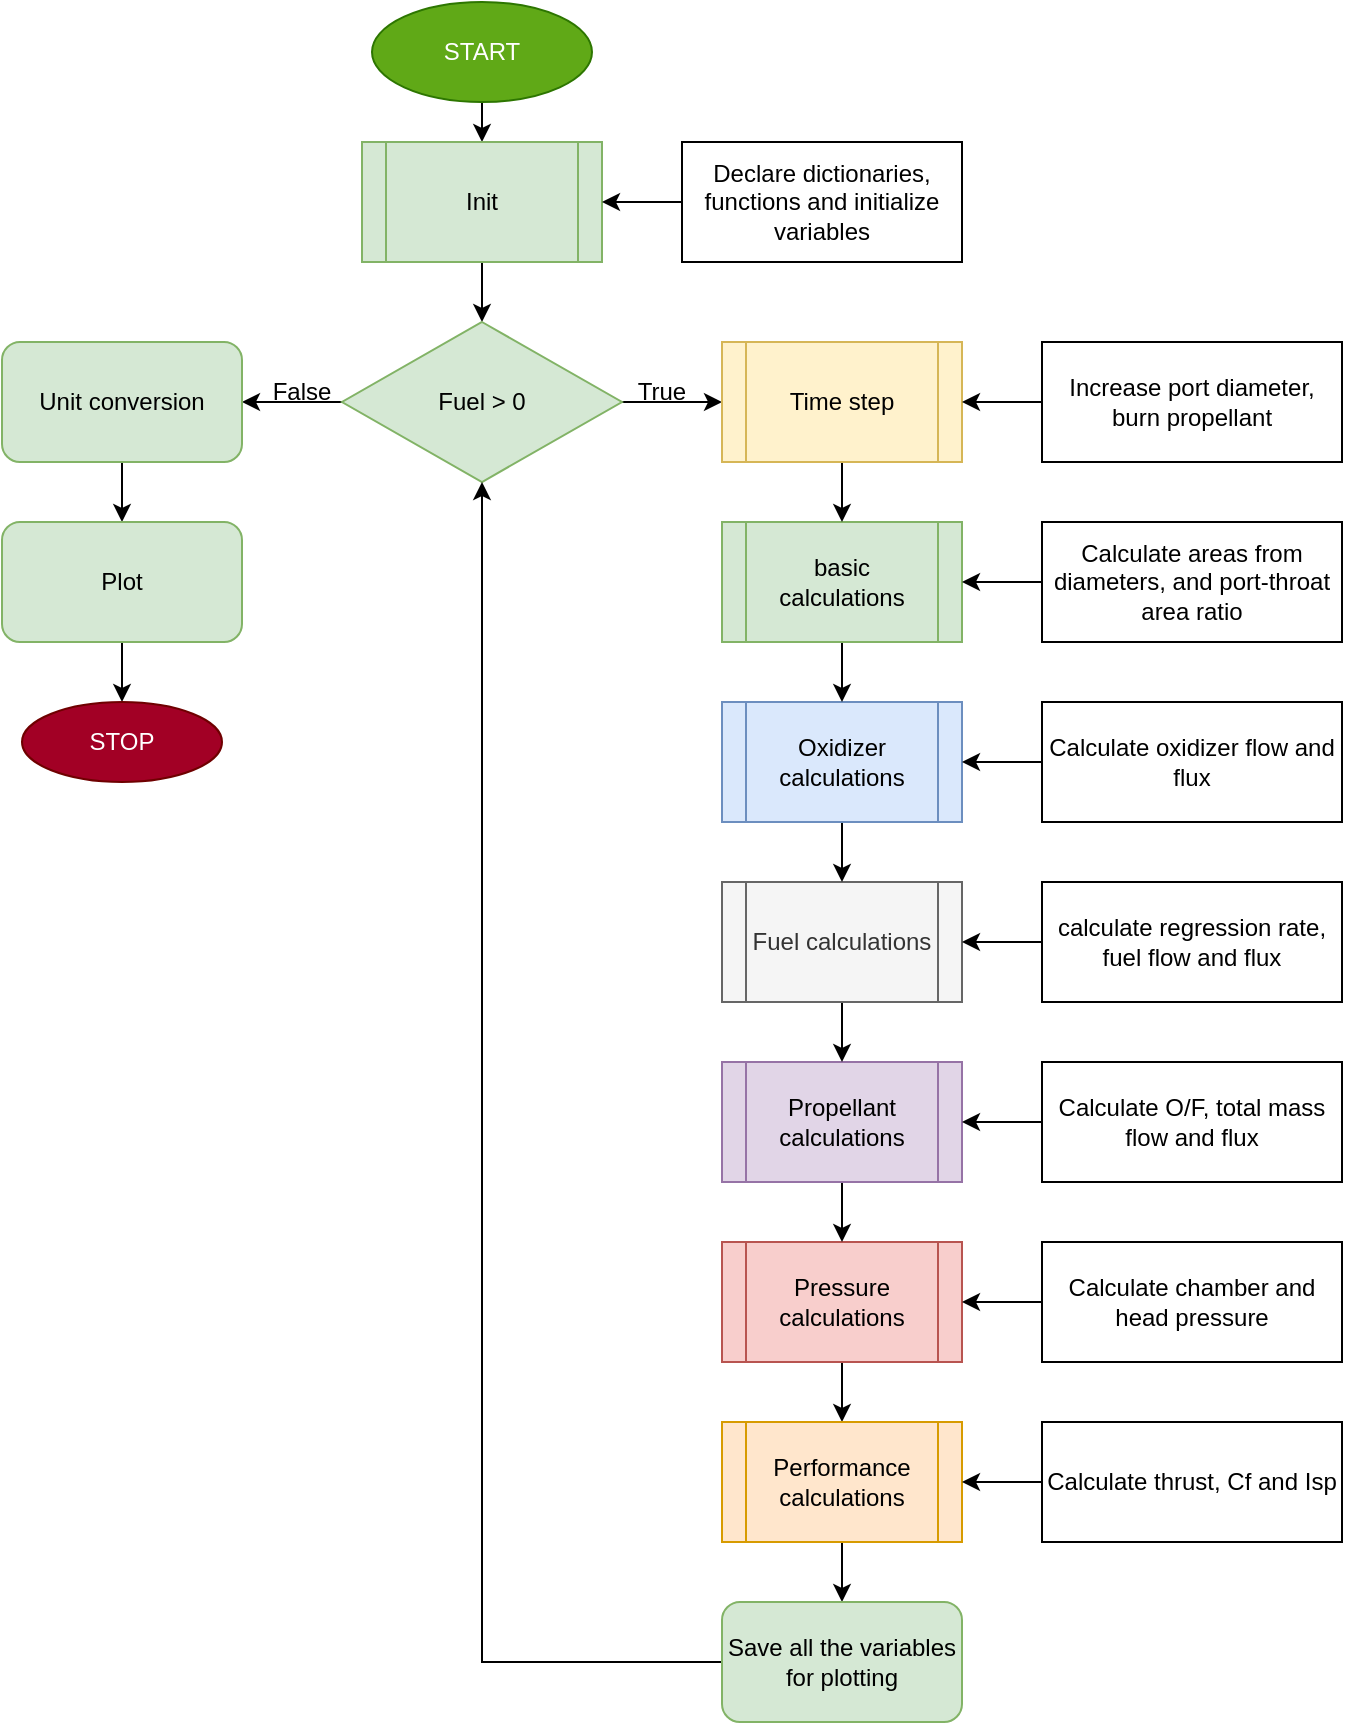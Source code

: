 <mxfile version="16.0.2" type="device"><diagram id="C5RBs43oDa-KdzZeNtuy" name="Main"><mxGraphModel dx="1102" dy="582" grid="1" gridSize="10" guides="1" tooltips="1" connect="1" arrows="1" fold="1" page="1" pageScale="1" pageWidth="827" pageHeight="1169" math="0" shadow="0"><root><mxCell id="WIyWlLk6GJQsqaUBKTNV-0"/><mxCell id="WIyWlLk6GJQsqaUBKTNV-1" parent="WIyWlLk6GJQsqaUBKTNV-0"/><mxCell id="PjIvMCvfPEd5QyzkYBh8-2" style="edgeStyle=orthogonalEdgeStyle;rounded=0;orthogonalLoop=1;jettySize=auto;html=1;" parent="WIyWlLk6GJQsqaUBKTNV-1" source="PjIvMCvfPEd5QyzkYBh8-1" edge="1"><mxGeometry relative="1" as="geometry"><mxPoint x="410" y="200" as="targetPoint"/></mxGeometry></mxCell><mxCell id="PjIvMCvfPEd5QyzkYBh8-1" value="START" style="ellipse;whiteSpace=wrap;html=1;fillColor=#60a917;strokeColor=#2D7600;fontColor=#ffffff;" parent="WIyWlLk6GJQsqaUBKTNV-1" vertex="1"><mxGeometry x="355" y="130" width="110" height="50" as="geometry"/></mxCell><mxCell id="PjIvMCvfPEd5QyzkYBh8-5" style="edgeStyle=orthogonalEdgeStyle;rounded=0;orthogonalLoop=1;jettySize=auto;html=1;entryX=0.5;entryY=0;entryDx=0;entryDy=0;" parent="WIyWlLk6GJQsqaUBKTNV-1" source="PjIvMCvfPEd5QyzkYBh8-3" target="PjIvMCvfPEd5QyzkYBh8-4" edge="1"><mxGeometry relative="1" as="geometry"/></mxCell><mxCell id="PjIvMCvfPEd5QyzkYBh8-3" value="Init" style="shape=process;whiteSpace=wrap;html=1;backgroundOutline=1;fillColor=#d5e8d4;strokeColor=#82b366;" parent="WIyWlLk6GJQsqaUBKTNV-1" vertex="1"><mxGeometry x="350" y="200" width="120" height="60" as="geometry"/></mxCell><mxCell id="PjIvMCvfPEd5QyzkYBh8-15" style="edgeStyle=orthogonalEdgeStyle;rounded=0;orthogonalLoop=1;jettySize=auto;html=1;" parent="WIyWlLk6GJQsqaUBKTNV-1" source="PjIvMCvfPEd5QyzkYBh8-4" target="PjIvMCvfPEd5QyzkYBh8-11" edge="1"><mxGeometry relative="1" as="geometry"/></mxCell><mxCell id="PjIvMCvfPEd5QyzkYBh8-27" style="edgeStyle=orthogonalEdgeStyle;rounded=0;orthogonalLoop=1;jettySize=auto;html=1;" parent="WIyWlLk6GJQsqaUBKTNV-1" source="PjIvMCvfPEd5QyzkYBh8-4" target="PjIvMCvfPEd5QyzkYBh8-24" edge="1"><mxGeometry relative="1" as="geometry"/></mxCell><mxCell id="PjIvMCvfPEd5QyzkYBh8-4" value="Fuel &amp;gt; 0" style="rhombus;whiteSpace=wrap;html=1;fillColor=#d5e8d4;strokeColor=#82b366;" parent="WIyWlLk6GJQsqaUBKTNV-1" vertex="1"><mxGeometry x="340" y="290" width="140" height="80" as="geometry"/></mxCell><mxCell id="PjIvMCvfPEd5QyzkYBh8-21" style="edgeStyle=orthogonalEdgeStyle;rounded=0;orthogonalLoop=1;jettySize=auto;html=1;" parent="WIyWlLk6GJQsqaUBKTNV-1" source="PjIvMCvfPEd5QyzkYBh8-6" target="PjIvMCvfPEd5QyzkYBh8-12" edge="1"><mxGeometry relative="1" as="geometry"/></mxCell><mxCell id="PjIvMCvfPEd5QyzkYBh8-6" value="Pressure calculations" style="shape=process;whiteSpace=wrap;html=1;backgroundOutline=1;fillColor=#f8cecc;strokeColor=#b85450;" parent="WIyWlLk6GJQsqaUBKTNV-1" vertex="1"><mxGeometry x="530" y="750" width="120" height="60" as="geometry"/></mxCell><mxCell id="PjIvMCvfPEd5QyzkYBh8-20" style="edgeStyle=orthogonalEdgeStyle;rounded=0;orthogonalLoop=1;jettySize=auto;html=1;" parent="WIyWlLk6GJQsqaUBKTNV-1" source="PjIvMCvfPEd5QyzkYBh8-7" target="PjIvMCvfPEd5QyzkYBh8-6" edge="1"><mxGeometry relative="1" as="geometry"/></mxCell><mxCell id="PjIvMCvfPEd5QyzkYBh8-7" value="Propellant calculations" style="shape=process;whiteSpace=wrap;html=1;backgroundOutline=1;fillColor=#e1d5e7;strokeColor=#9673a6;" parent="WIyWlLk6GJQsqaUBKTNV-1" vertex="1"><mxGeometry x="530" y="660" width="120" height="60" as="geometry"/></mxCell><mxCell id="PjIvMCvfPEd5QyzkYBh8-19" style="edgeStyle=orthogonalEdgeStyle;rounded=0;orthogonalLoop=1;jettySize=auto;html=1;" parent="WIyWlLk6GJQsqaUBKTNV-1" source="PjIvMCvfPEd5QyzkYBh8-8" target="PjIvMCvfPEd5QyzkYBh8-7" edge="1"><mxGeometry relative="1" as="geometry"/></mxCell><mxCell id="PjIvMCvfPEd5QyzkYBh8-8" value="Fuel calculations" style="shape=process;whiteSpace=wrap;html=1;backgroundOutline=1;fillColor=#f5f5f5;strokeColor=#666666;fontColor=#333333;" parent="WIyWlLk6GJQsqaUBKTNV-1" vertex="1"><mxGeometry x="530" y="570" width="120" height="60" as="geometry"/></mxCell><mxCell id="PjIvMCvfPEd5QyzkYBh8-18" style="edgeStyle=orthogonalEdgeStyle;rounded=0;orthogonalLoop=1;jettySize=auto;html=1;" parent="WIyWlLk6GJQsqaUBKTNV-1" source="PjIvMCvfPEd5QyzkYBh8-9" target="PjIvMCvfPEd5QyzkYBh8-8" edge="1"><mxGeometry relative="1" as="geometry"/></mxCell><mxCell id="PjIvMCvfPEd5QyzkYBh8-9" value="Oxidizer calculations" style="shape=process;whiteSpace=wrap;html=1;backgroundOutline=1;fillColor=#dae8fc;strokeColor=#6c8ebf;" parent="WIyWlLk6GJQsqaUBKTNV-1" vertex="1"><mxGeometry x="530" y="480" width="120" height="60" as="geometry"/></mxCell><mxCell id="PjIvMCvfPEd5QyzkYBh8-17" style="edgeStyle=orthogonalEdgeStyle;rounded=0;orthogonalLoop=1;jettySize=auto;html=1;" parent="WIyWlLk6GJQsqaUBKTNV-1" source="PjIvMCvfPEd5QyzkYBh8-10" target="PjIvMCvfPEd5QyzkYBh8-9" edge="1"><mxGeometry relative="1" as="geometry"/></mxCell><mxCell id="PjIvMCvfPEd5QyzkYBh8-10" value="basic calculations" style="shape=process;whiteSpace=wrap;html=1;backgroundOutline=1;fillColor=#d5e8d4;strokeColor=#82b366;" parent="WIyWlLk6GJQsqaUBKTNV-1" vertex="1"><mxGeometry x="530" y="390" width="120" height="60" as="geometry"/></mxCell><mxCell id="PjIvMCvfPEd5QyzkYBh8-16" style="edgeStyle=orthogonalEdgeStyle;rounded=0;orthogonalLoop=1;jettySize=auto;html=1;" parent="WIyWlLk6GJQsqaUBKTNV-1" source="PjIvMCvfPEd5QyzkYBh8-11" target="PjIvMCvfPEd5QyzkYBh8-10" edge="1"><mxGeometry relative="1" as="geometry"/></mxCell><mxCell id="PjIvMCvfPEd5QyzkYBh8-11" value="Time step" style="shape=process;whiteSpace=wrap;html=1;backgroundOutline=1;fillColor=#fff2cc;strokeColor=#d6b656;" parent="WIyWlLk6GJQsqaUBKTNV-1" vertex="1"><mxGeometry x="530" y="300" width="120" height="60" as="geometry"/></mxCell><mxCell id="PjIvMCvfPEd5QyzkYBh8-22" style="edgeStyle=orthogonalEdgeStyle;rounded=0;orthogonalLoop=1;jettySize=auto;html=1;" parent="WIyWlLk6GJQsqaUBKTNV-1" source="PjIvMCvfPEd5QyzkYBh8-12" target="PjIvMCvfPEd5QyzkYBh8-14" edge="1"><mxGeometry relative="1" as="geometry"/></mxCell><mxCell id="PjIvMCvfPEd5QyzkYBh8-12" value="Performance calculations" style="shape=process;whiteSpace=wrap;html=1;backgroundOutline=1;fillColor=#ffe6cc;strokeColor=#d79b00;" parent="WIyWlLk6GJQsqaUBKTNV-1" vertex="1"><mxGeometry x="530" y="840" width="120" height="60" as="geometry"/></mxCell><mxCell id="PjIvMCvfPEd5QyzkYBh8-23" style="edgeStyle=orthogonalEdgeStyle;rounded=0;orthogonalLoop=1;jettySize=auto;html=1;" parent="WIyWlLk6GJQsqaUBKTNV-1" source="PjIvMCvfPEd5QyzkYBh8-14" target="PjIvMCvfPEd5QyzkYBh8-4" edge="1"><mxGeometry relative="1" as="geometry"/></mxCell><mxCell id="PjIvMCvfPEd5QyzkYBh8-14" value="Save all the variables for plotting" style="rounded=1;whiteSpace=wrap;html=1;fillColor=#d5e8d4;strokeColor=#82b366;" parent="WIyWlLk6GJQsqaUBKTNV-1" vertex="1"><mxGeometry x="530" y="930" width="120" height="60" as="geometry"/></mxCell><mxCell id="PjIvMCvfPEd5QyzkYBh8-28" style="edgeStyle=orthogonalEdgeStyle;rounded=0;orthogonalLoop=1;jettySize=auto;html=1;" parent="WIyWlLk6GJQsqaUBKTNV-1" source="PjIvMCvfPEd5QyzkYBh8-24" target="PjIvMCvfPEd5QyzkYBh8-25" edge="1"><mxGeometry relative="1" as="geometry"/></mxCell><mxCell id="PjIvMCvfPEd5QyzkYBh8-24" value="Unit conversion" style="rounded=1;whiteSpace=wrap;html=1;fillColor=#d5e8d4;strokeColor=#82b366;" parent="WIyWlLk6GJQsqaUBKTNV-1" vertex="1"><mxGeometry x="170" y="300" width="120" height="60" as="geometry"/></mxCell><mxCell id="PjIvMCvfPEd5QyzkYBh8-29" style="edgeStyle=orthogonalEdgeStyle;rounded=0;orthogonalLoop=1;jettySize=auto;html=1;" parent="WIyWlLk6GJQsqaUBKTNV-1" source="PjIvMCvfPEd5QyzkYBh8-25" target="PjIvMCvfPEd5QyzkYBh8-26" edge="1"><mxGeometry relative="1" as="geometry"/></mxCell><mxCell id="PjIvMCvfPEd5QyzkYBh8-25" value="Plot" style="rounded=1;whiteSpace=wrap;html=1;fillColor=#d5e8d4;strokeColor=#82b366;" parent="WIyWlLk6GJQsqaUBKTNV-1" vertex="1"><mxGeometry x="170" y="390" width="120" height="60" as="geometry"/></mxCell><mxCell id="PjIvMCvfPEd5QyzkYBh8-26" value="STOP" style="ellipse;whiteSpace=wrap;html=1;fillColor=#a20025;strokeColor=#6F0000;fontColor=#ffffff;" parent="WIyWlLk6GJQsqaUBKTNV-1" vertex="1"><mxGeometry x="180" y="480" width="100" height="40" as="geometry"/></mxCell><mxCell id="PjIvMCvfPEd5QyzkYBh8-31" value="True" style="text;html=1;strokeColor=none;fillColor=none;align=center;verticalAlign=middle;whiteSpace=wrap;rounded=0;" parent="WIyWlLk6GJQsqaUBKTNV-1" vertex="1"><mxGeometry x="470" y="310" width="60" height="30" as="geometry"/></mxCell><mxCell id="PjIvMCvfPEd5QyzkYBh8-32" value="False" style="text;html=1;strokeColor=none;fillColor=none;align=center;verticalAlign=middle;whiteSpace=wrap;rounded=0;" parent="WIyWlLk6GJQsqaUBKTNV-1" vertex="1"><mxGeometry x="290" y="310" width="60" height="30" as="geometry"/></mxCell><mxCell id="RvaJqZ38JGjWFWFuE6-s-3" style="edgeStyle=orthogonalEdgeStyle;rounded=0;orthogonalLoop=1;jettySize=auto;html=1;" edge="1" parent="WIyWlLk6GJQsqaUBKTNV-1" source="RvaJqZ38JGjWFWFuE6-s-2" target="PjIvMCvfPEd5QyzkYBh8-3"><mxGeometry relative="1" as="geometry"/></mxCell><mxCell id="RvaJqZ38JGjWFWFuE6-s-2" value="Declare dictionaries, functions and initialize variables" style="rounded=0;whiteSpace=wrap;html=1;" vertex="1" parent="WIyWlLk6GJQsqaUBKTNV-1"><mxGeometry x="510" y="200" width="140" height="60" as="geometry"/></mxCell><mxCell id="RvaJqZ38JGjWFWFuE6-s-5" style="edgeStyle=orthogonalEdgeStyle;rounded=0;orthogonalLoop=1;jettySize=auto;html=1;" edge="1" parent="WIyWlLk6GJQsqaUBKTNV-1" source="RvaJqZ38JGjWFWFuE6-s-4" target="PjIvMCvfPEd5QyzkYBh8-11"><mxGeometry relative="1" as="geometry"/></mxCell><mxCell id="RvaJqZ38JGjWFWFuE6-s-4" value="Increase port diameter, burn propellant" style="rounded=0;whiteSpace=wrap;html=1;" vertex="1" parent="WIyWlLk6GJQsqaUBKTNV-1"><mxGeometry x="690" y="300" width="150" height="60" as="geometry"/></mxCell><mxCell id="RvaJqZ38JGjWFWFuE6-s-7" style="edgeStyle=orthogonalEdgeStyle;rounded=0;orthogonalLoop=1;jettySize=auto;html=1;" edge="1" parent="WIyWlLk6GJQsqaUBKTNV-1" source="RvaJqZ38JGjWFWFuE6-s-6" target="PjIvMCvfPEd5QyzkYBh8-10"><mxGeometry relative="1" as="geometry"/></mxCell><mxCell id="RvaJqZ38JGjWFWFuE6-s-6" value="Calculate areas from diameters, and port-throat area ratio" style="rounded=0;whiteSpace=wrap;html=1;" vertex="1" parent="WIyWlLk6GJQsqaUBKTNV-1"><mxGeometry x="690" y="390" width="150" height="60" as="geometry"/></mxCell><mxCell id="RvaJqZ38JGjWFWFuE6-s-9" style="edgeStyle=orthogonalEdgeStyle;rounded=0;orthogonalLoop=1;jettySize=auto;html=1;" edge="1" parent="WIyWlLk6GJQsqaUBKTNV-1" source="RvaJqZ38JGjWFWFuE6-s-8" target="PjIvMCvfPEd5QyzkYBh8-9"><mxGeometry relative="1" as="geometry"/></mxCell><mxCell id="RvaJqZ38JGjWFWFuE6-s-8" value="Calculate oxidizer flow and flux" style="rounded=0;whiteSpace=wrap;html=1;" vertex="1" parent="WIyWlLk6GJQsqaUBKTNV-1"><mxGeometry x="690" y="480" width="150" height="60" as="geometry"/></mxCell><mxCell id="RvaJqZ38JGjWFWFuE6-s-13" style="edgeStyle=orthogonalEdgeStyle;rounded=0;orthogonalLoop=1;jettySize=auto;html=1;" edge="1" parent="WIyWlLk6GJQsqaUBKTNV-1" source="RvaJqZ38JGjWFWFuE6-s-10" target="PjIvMCvfPEd5QyzkYBh8-7"><mxGeometry relative="1" as="geometry"/></mxCell><mxCell id="RvaJqZ38JGjWFWFuE6-s-10" value="Calculate O/F, total mass flow and flux" style="rounded=0;whiteSpace=wrap;html=1;" vertex="1" parent="WIyWlLk6GJQsqaUBKTNV-1"><mxGeometry x="690" y="660" width="150" height="60" as="geometry"/></mxCell><mxCell id="RvaJqZ38JGjWFWFuE6-s-12" style="edgeStyle=orthogonalEdgeStyle;rounded=0;orthogonalLoop=1;jettySize=auto;html=1;" edge="1" parent="WIyWlLk6GJQsqaUBKTNV-1" source="RvaJqZ38JGjWFWFuE6-s-11" target="PjIvMCvfPEd5QyzkYBh8-8"><mxGeometry relative="1" as="geometry"/></mxCell><mxCell id="RvaJqZ38JGjWFWFuE6-s-11" value="calculate regression rate, fuel flow and flux" style="rounded=0;whiteSpace=wrap;html=1;" vertex="1" parent="WIyWlLk6GJQsqaUBKTNV-1"><mxGeometry x="690" y="570" width="150" height="60" as="geometry"/></mxCell><mxCell id="RvaJqZ38JGjWFWFuE6-s-15" style="edgeStyle=orthogonalEdgeStyle;rounded=0;orthogonalLoop=1;jettySize=auto;html=1;" edge="1" parent="WIyWlLk6GJQsqaUBKTNV-1" source="RvaJqZ38JGjWFWFuE6-s-14" target="PjIvMCvfPEd5QyzkYBh8-6"><mxGeometry relative="1" as="geometry"/></mxCell><mxCell id="RvaJqZ38JGjWFWFuE6-s-14" value="Calculate chamber and head pressure" style="rounded=0;whiteSpace=wrap;html=1;" vertex="1" parent="WIyWlLk6GJQsqaUBKTNV-1"><mxGeometry x="690" y="750" width="150" height="60" as="geometry"/></mxCell><mxCell id="RvaJqZ38JGjWFWFuE6-s-17" style="edgeStyle=orthogonalEdgeStyle;rounded=0;orthogonalLoop=1;jettySize=auto;html=1;" edge="1" parent="WIyWlLk6GJQsqaUBKTNV-1" source="RvaJqZ38JGjWFWFuE6-s-16" target="PjIvMCvfPEd5QyzkYBh8-12"><mxGeometry relative="1" as="geometry"/></mxCell><mxCell id="RvaJqZ38JGjWFWFuE6-s-16" value="Calculate thrust, Cf and Isp" style="whiteSpace=wrap;html=1;" vertex="1" parent="WIyWlLk6GJQsqaUBKTNV-1"><mxGeometry x="690" y="840" width="150" height="60" as="geometry"/></mxCell></root></mxGraphModel></diagram></mxfile>